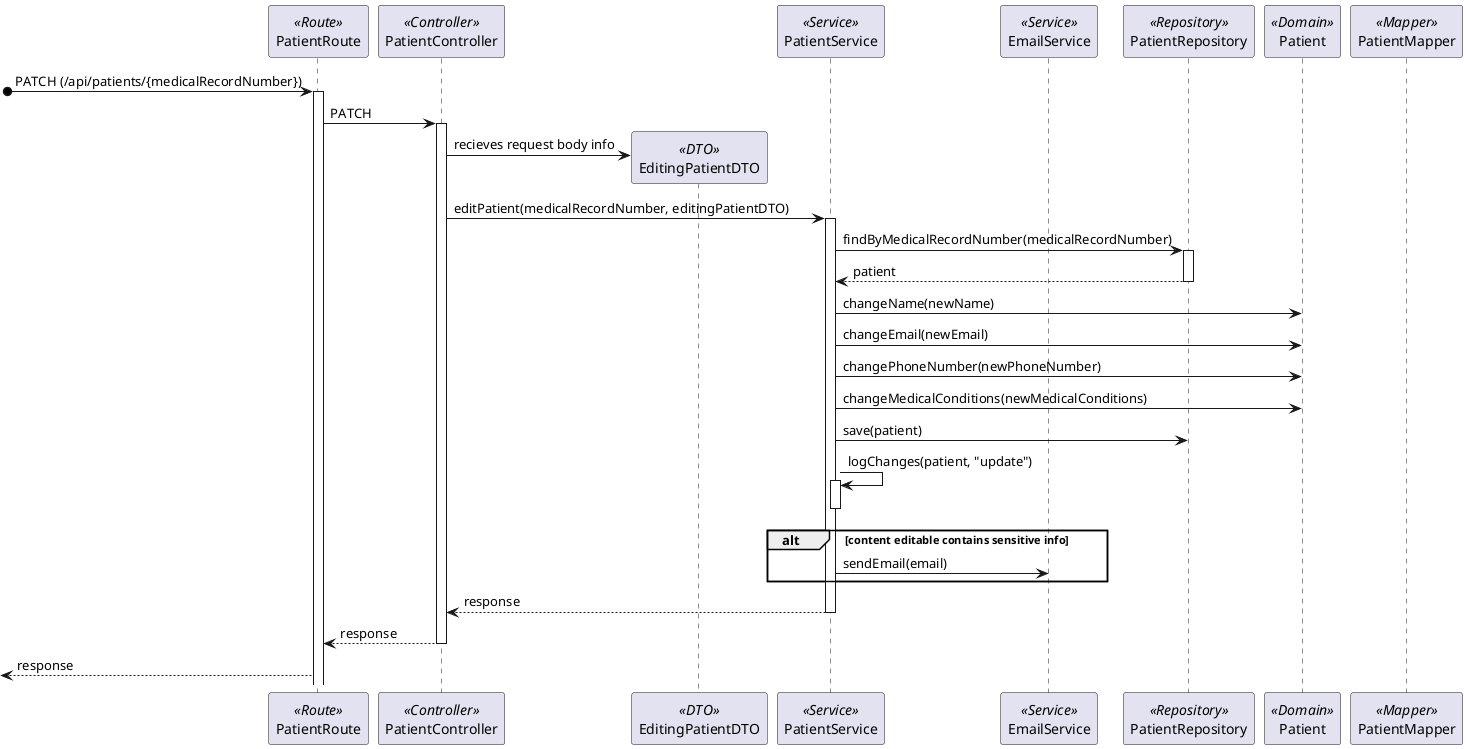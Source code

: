 ```plantuml
@startuml Process_View
participant PatientRoute as Route <<Route>>
participant PatientController as Controller <<Controller>>
participant EditingPatientDTO as DTO <<DTO>>
participant PatientService as Service <<Service>>
participant EmailService as EmailService <<Service>>
participant PatientRepository as Repository <<Repository>>
participant Patient as Domain <<Domain>>
participant PatientMapper as Mapper <<Mapper>>
[o-> Route: PATCH (/api/patients/{medicalRecordNumber})
activate Route
Route -> Controller : PATCH
activate Controller
Controller -> DTO** : recieves request body info
Controller -> Service : editPatient(medicalRecordNumber, editingPatientDTO)
activate Service
Service -> Repository : findByMedicalRecordNumber(medicalRecordNumber)
activate Repository
return patient
Service -> Domain : changeName(newName)
Service -> Domain : changeEmail(newEmail)
Service -> Domain : changePhoneNumber(newPhoneNumber)
Service -> Domain : changeMedicalConditions(newMedicalConditions)
Service -> Repository : save(patient)
Service -> Service : logChanges(patient, "update")
activate Service
deactivate Service
alt content editable contains sensitive info
    Service -> EmailService : sendEmail(email)
end
return response
return response
<-- Route : response

@enduml
```